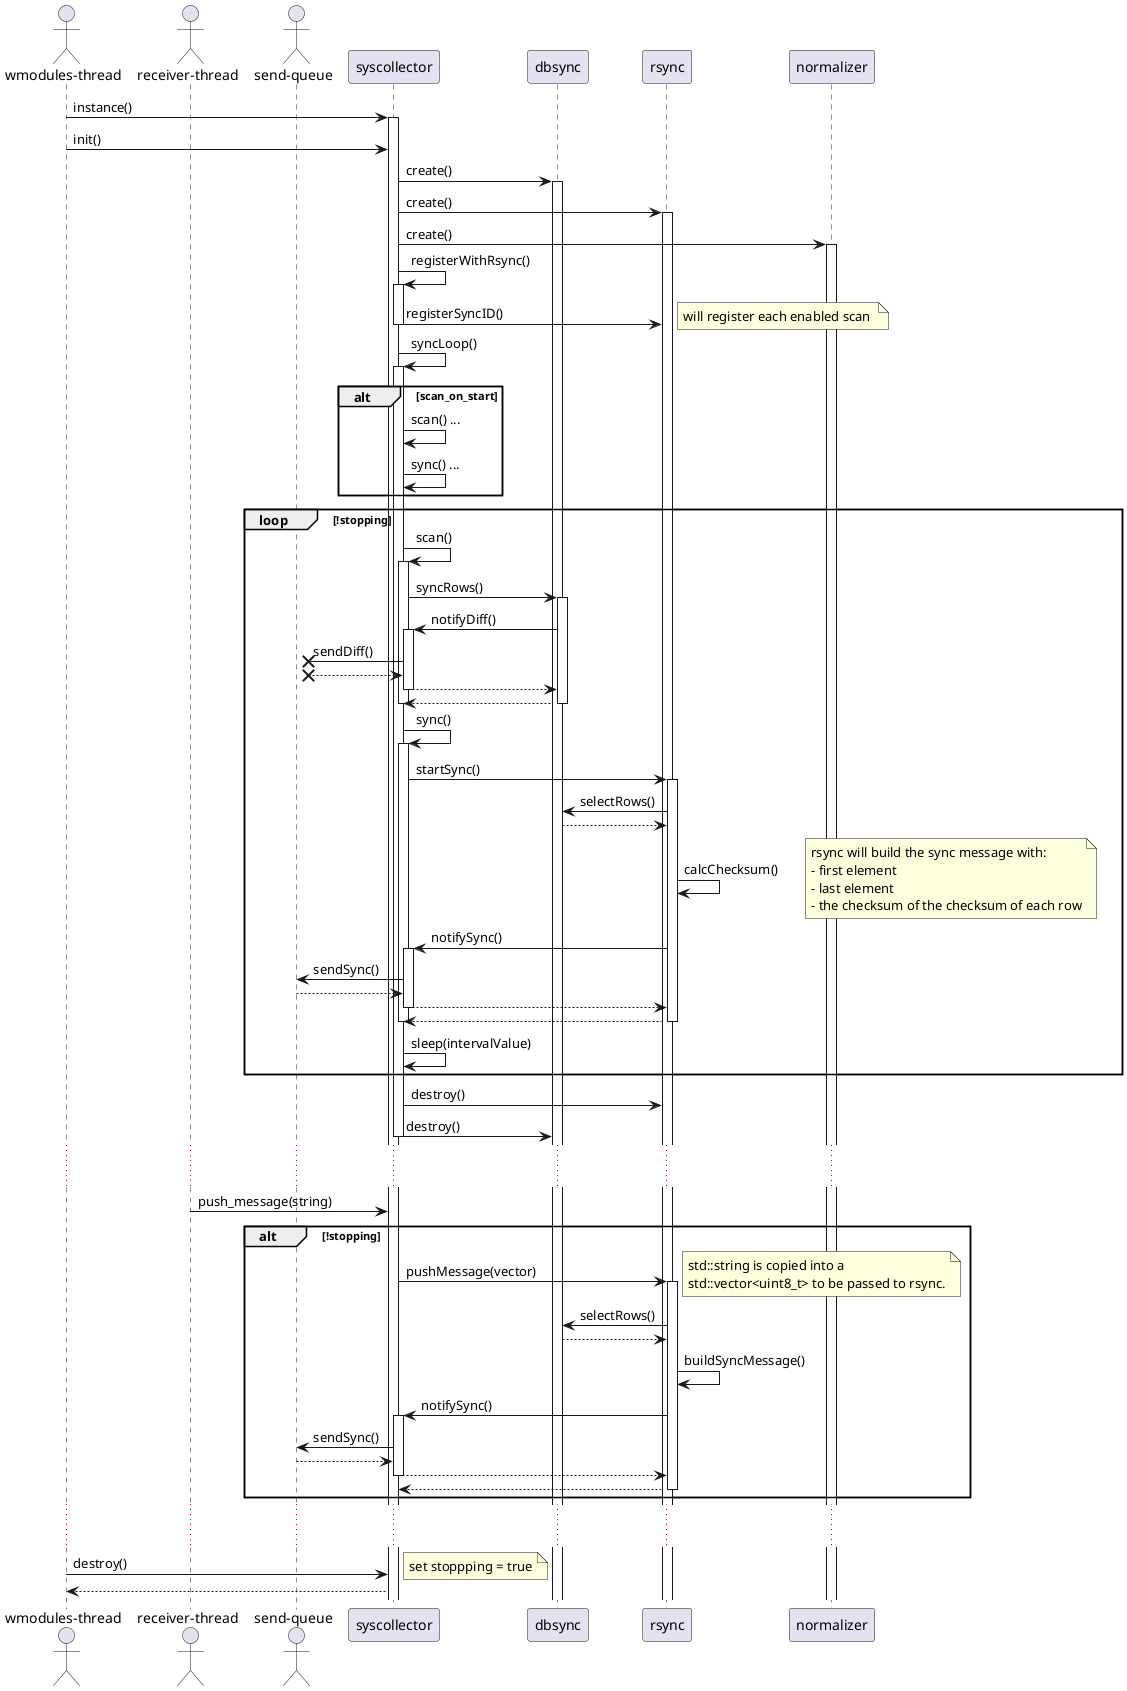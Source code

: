 ' Copyright (C) 2015-2021, Wazuh Inc.
' Created by Wazuh, Inc. <info@wazuh.com>.
' This program is free software; you can redistribute it and/or modify it under the terms of GPLv2

@startuml syscollector
actor "wmodules-thread" as wmodules
actor "receiver-thread" as recv
actor "send-queue" as queue
participant syscollector as sysco
participant dbsync
participant rsync
participant normalizer

wmodules -> sysco ++ : instance()
wmodules -> sysco : init()
sysco -> dbsync : create()
activate dbsync
sysco -> rsync : create()
activate rsync
sysco -> normalizer : create()
activate normalizer
sysco -> sysco : registerWithRsync()
activate sysco
sysco -> rsync : registerSyncID()
deactivate sysco
note right
will register each enabled scan 
end note

sysco -> sysco : syncLoop()
activate sysco
alt scan_on_start
    sysco -> sysco : scan() ...
    sysco -> sysco : sync() ...
end
loop !stopping
activate sysco
    sysco -> sysco : scan()
    activate sysco
        sysco -> dbsync : syncRows()
        activate dbsync
            dbsync -> sysco : notifyDiff()
            activate sysco
                sysco ->x queue : sendDiff()
                sysco <--x queue
                sysco --> dbsync
            deactivate sysco
            sysco <-- dbsync
        deactivate dbsync
    deactivate sysco
    sysco -> sysco : sync()
    activate sysco
        sysco -> rsync : startSync()
        activate rsync
            rsync -> dbsync : selectRows()
            dbsync --> rsync
            rsync -> rsync : calcChecksum()
            note right
            rsync will build the sync message with:
            - first element
            - last element
            - the checksum of the checksum of each row
            end note
            rsync -> sysco : notifySync()
            activate sysco
                sysco -> queue : sendSync()
                sysco <-- queue
                sysco --> rsync
            deactivate sysco
            rsync --> sysco
        deactivate rsync
    deactivate sysco
    sysco -> sysco : sleep(intervalValue)
end
sysco -> rsync : destroy()
sysco -> dbsync : destroy()
deactivate sysco

... ...
recv -> sysco : push_message(string)
alt !stopping
    sysco -> rsync : pushMessage(vector)
    note right
        std::string is copied into a
        std::vector<uint8_t> to be passed to rsync.
    end note
    activate rsync
        rsync -> dbsync : selectRows()
        dbsync --> rsync
        rsync -> rsync : buildSyncMessage()
        rsync -> sysco : notifySync()
        activate sysco
            sysco -> queue : sendSync()
            sysco <-- queue
            sysco --> rsync
        deactivate sysco
        rsync --> sysco
    deactivate rsync
end

... ...
wmodules -> sysco : destroy()
note right
set stoppping = true
end note
wmodules <-- sysco

@enduml